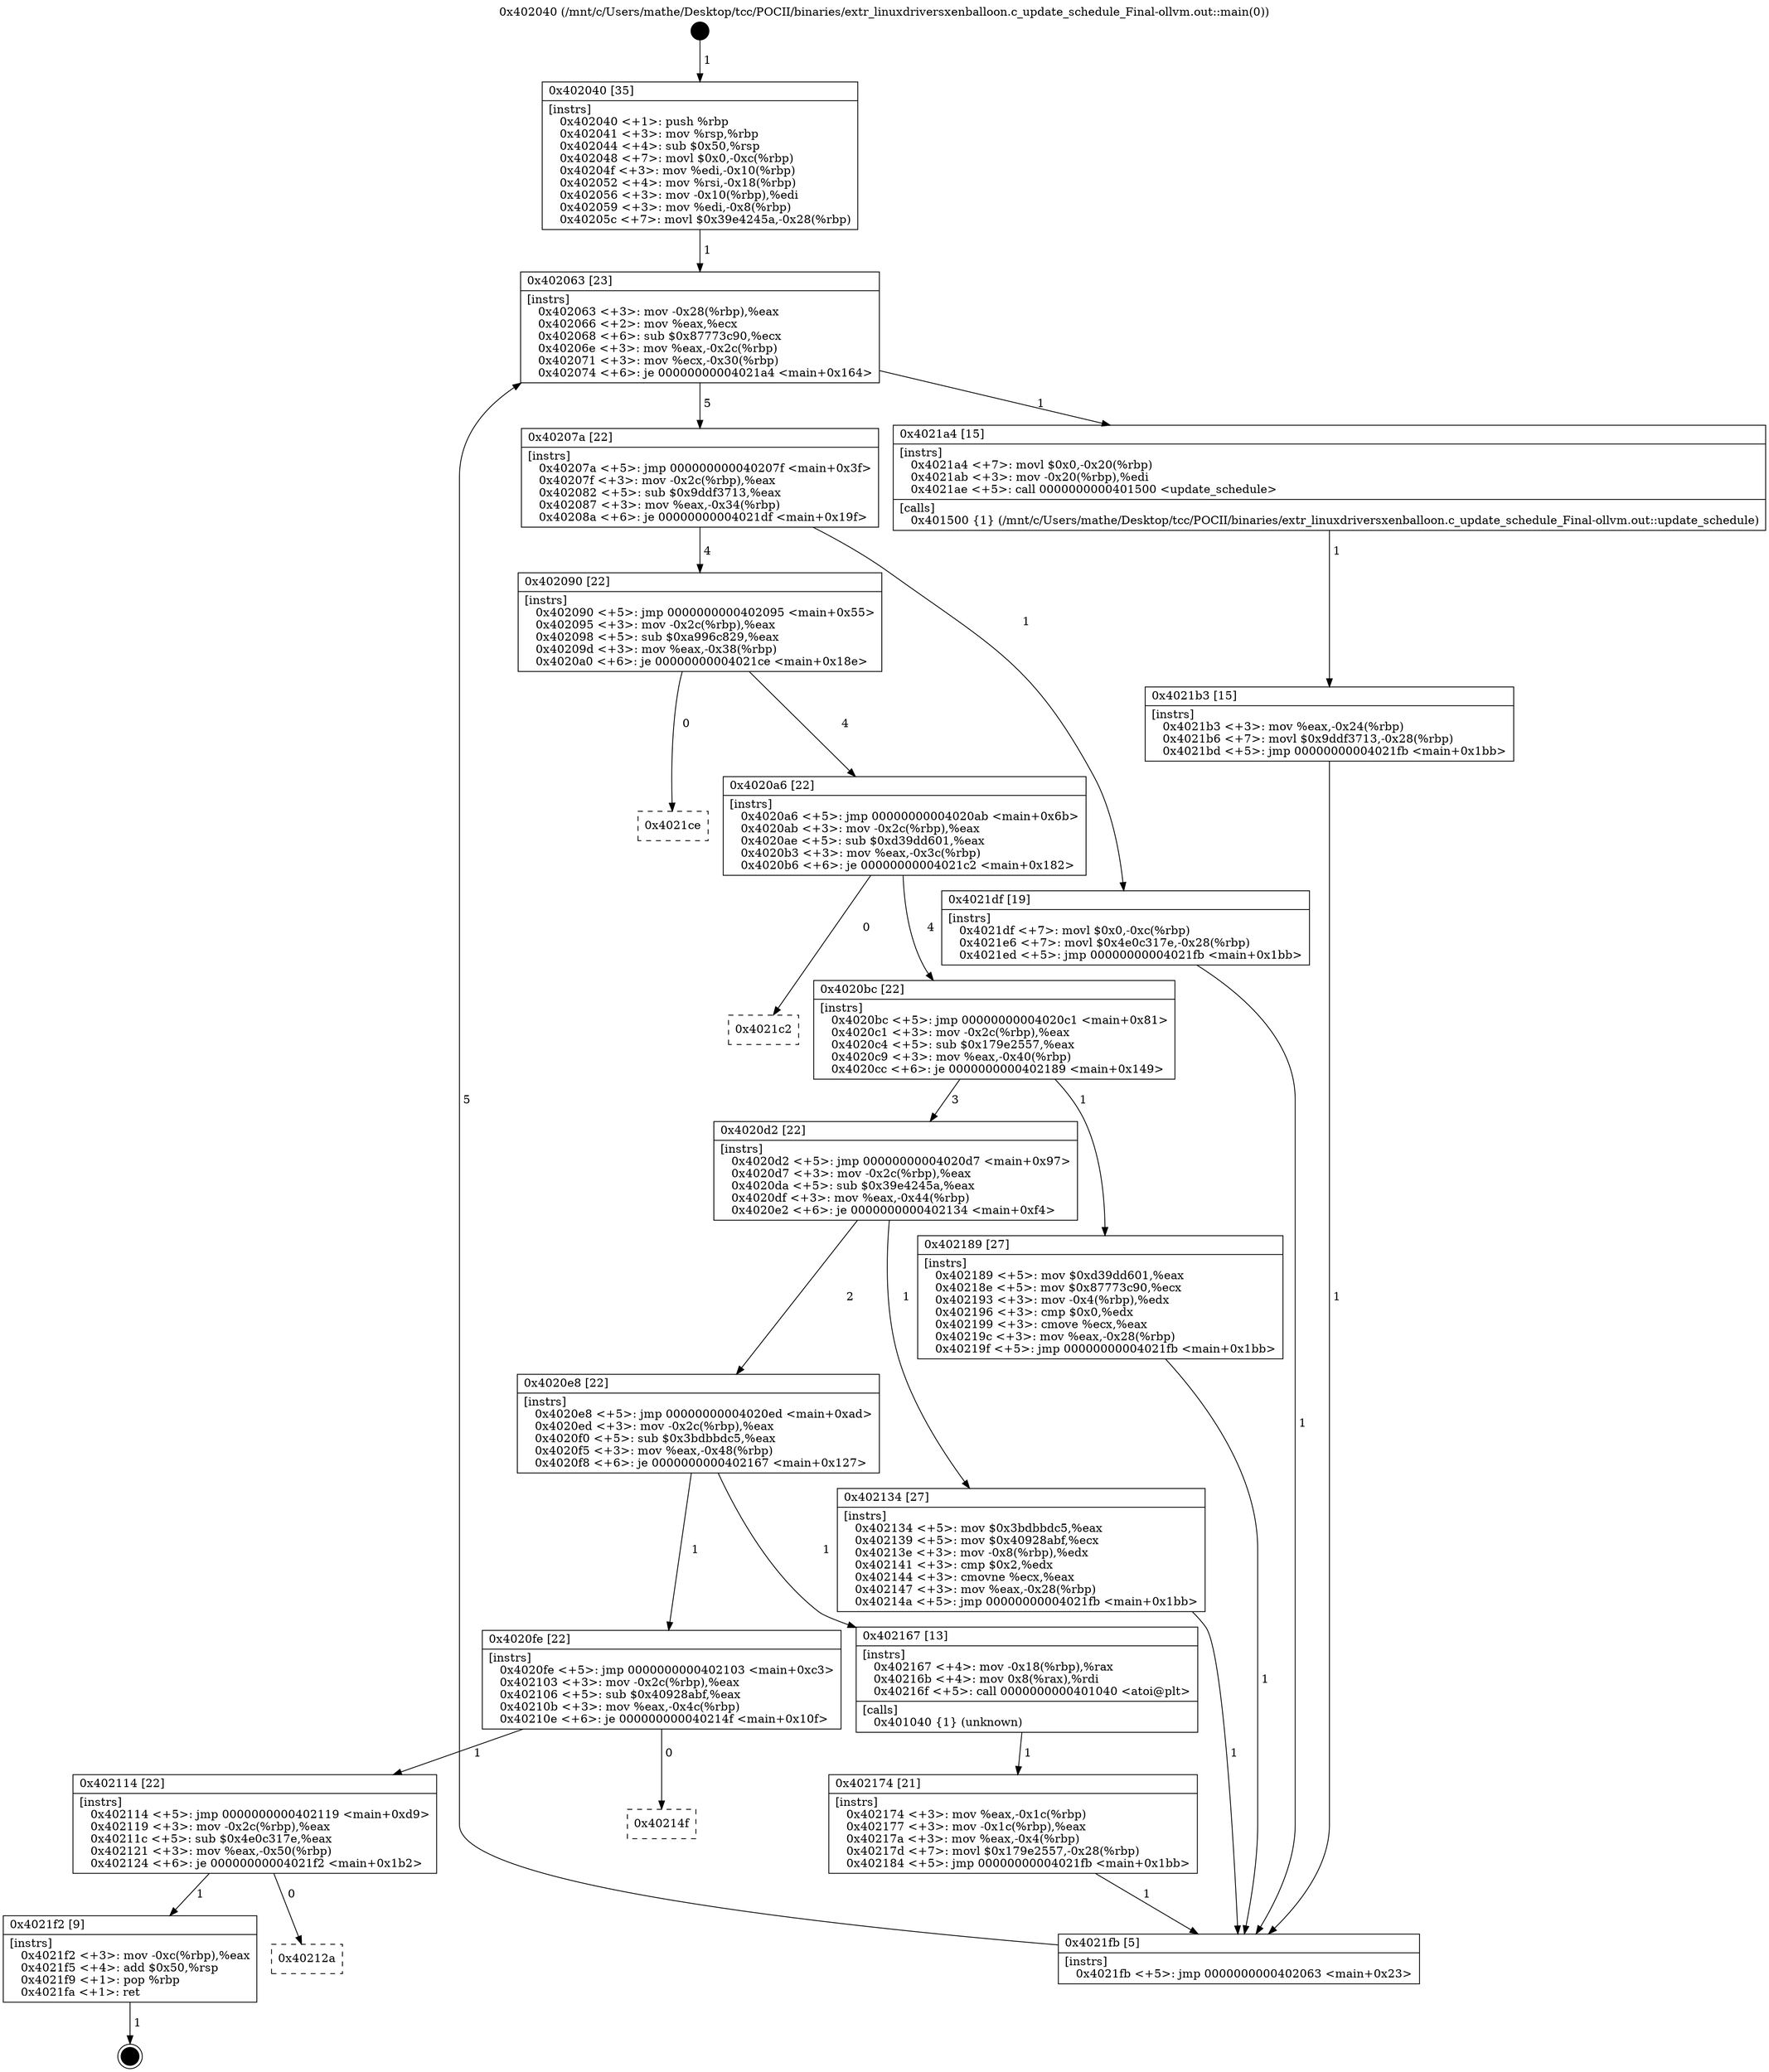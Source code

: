 digraph "0x402040" {
  label = "0x402040 (/mnt/c/Users/mathe/Desktop/tcc/POCII/binaries/extr_linuxdriversxenballoon.c_update_schedule_Final-ollvm.out::main(0))"
  labelloc = "t"
  node[shape=record]

  Entry [label="",width=0.3,height=0.3,shape=circle,fillcolor=black,style=filled]
  "0x402063" [label="{
     0x402063 [23]\l
     | [instrs]\l
     &nbsp;&nbsp;0x402063 \<+3\>: mov -0x28(%rbp),%eax\l
     &nbsp;&nbsp;0x402066 \<+2\>: mov %eax,%ecx\l
     &nbsp;&nbsp;0x402068 \<+6\>: sub $0x87773c90,%ecx\l
     &nbsp;&nbsp;0x40206e \<+3\>: mov %eax,-0x2c(%rbp)\l
     &nbsp;&nbsp;0x402071 \<+3\>: mov %ecx,-0x30(%rbp)\l
     &nbsp;&nbsp;0x402074 \<+6\>: je 00000000004021a4 \<main+0x164\>\l
  }"]
  "0x4021a4" [label="{
     0x4021a4 [15]\l
     | [instrs]\l
     &nbsp;&nbsp;0x4021a4 \<+7\>: movl $0x0,-0x20(%rbp)\l
     &nbsp;&nbsp;0x4021ab \<+3\>: mov -0x20(%rbp),%edi\l
     &nbsp;&nbsp;0x4021ae \<+5\>: call 0000000000401500 \<update_schedule\>\l
     | [calls]\l
     &nbsp;&nbsp;0x401500 \{1\} (/mnt/c/Users/mathe/Desktop/tcc/POCII/binaries/extr_linuxdriversxenballoon.c_update_schedule_Final-ollvm.out::update_schedule)\l
  }"]
  "0x40207a" [label="{
     0x40207a [22]\l
     | [instrs]\l
     &nbsp;&nbsp;0x40207a \<+5\>: jmp 000000000040207f \<main+0x3f\>\l
     &nbsp;&nbsp;0x40207f \<+3\>: mov -0x2c(%rbp),%eax\l
     &nbsp;&nbsp;0x402082 \<+5\>: sub $0x9ddf3713,%eax\l
     &nbsp;&nbsp;0x402087 \<+3\>: mov %eax,-0x34(%rbp)\l
     &nbsp;&nbsp;0x40208a \<+6\>: je 00000000004021df \<main+0x19f\>\l
  }"]
  Exit [label="",width=0.3,height=0.3,shape=circle,fillcolor=black,style=filled,peripheries=2]
  "0x4021df" [label="{
     0x4021df [19]\l
     | [instrs]\l
     &nbsp;&nbsp;0x4021df \<+7\>: movl $0x0,-0xc(%rbp)\l
     &nbsp;&nbsp;0x4021e6 \<+7\>: movl $0x4e0c317e,-0x28(%rbp)\l
     &nbsp;&nbsp;0x4021ed \<+5\>: jmp 00000000004021fb \<main+0x1bb\>\l
  }"]
  "0x402090" [label="{
     0x402090 [22]\l
     | [instrs]\l
     &nbsp;&nbsp;0x402090 \<+5\>: jmp 0000000000402095 \<main+0x55\>\l
     &nbsp;&nbsp;0x402095 \<+3\>: mov -0x2c(%rbp),%eax\l
     &nbsp;&nbsp;0x402098 \<+5\>: sub $0xa996c829,%eax\l
     &nbsp;&nbsp;0x40209d \<+3\>: mov %eax,-0x38(%rbp)\l
     &nbsp;&nbsp;0x4020a0 \<+6\>: je 00000000004021ce \<main+0x18e\>\l
  }"]
  "0x40212a" [label="{
     0x40212a\l
  }", style=dashed]
  "0x4021ce" [label="{
     0x4021ce\l
  }", style=dashed]
  "0x4020a6" [label="{
     0x4020a6 [22]\l
     | [instrs]\l
     &nbsp;&nbsp;0x4020a6 \<+5\>: jmp 00000000004020ab \<main+0x6b\>\l
     &nbsp;&nbsp;0x4020ab \<+3\>: mov -0x2c(%rbp),%eax\l
     &nbsp;&nbsp;0x4020ae \<+5\>: sub $0xd39dd601,%eax\l
     &nbsp;&nbsp;0x4020b3 \<+3\>: mov %eax,-0x3c(%rbp)\l
     &nbsp;&nbsp;0x4020b6 \<+6\>: je 00000000004021c2 \<main+0x182\>\l
  }"]
  "0x4021f2" [label="{
     0x4021f2 [9]\l
     | [instrs]\l
     &nbsp;&nbsp;0x4021f2 \<+3\>: mov -0xc(%rbp),%eax\l
     &nbsp;&nbsp;0x4021f5 \<+4\>: add $0x50,%rsp\l
     &nbsp;&nbsp;0x4021f9 \<+1\>: pop %rbp\l
     &nbsp;&nbsp;0x4021fa \<+1\>: ret\l
  }"]
  "0x4021c2" [label="{
     0x4021c2\l
  }", style=dashed]
  "0x4020bc" [label="{
     0x4020bc [22]\l
     | [instrs]\l
     &nbsp;&nbsp;0x4020bc \<+5\>: jmp 00000000004020c1 \<main+0x81\>\l
     &nbsp;&nbsp;0x4020c1 \<+3\>: mov -0x2c(%rbp),%eax\l
     &nbsp;&nbsp;0x4020c4 \<+5\>: sub $0x179e2557,%eax\l
     &nbsp;&nbsp;0x4020c9 \<+3\>: mov %eax,-0x40(%rbp)\l
     &nbsp;&nbsp;0x4020cc \<+6\>: je 0000000000402189 \<main+0x149\>\l
  }"]
  "0x402114" [label="{
     0x402114 [22]\l
     | [instrs]\l
     &nbsp;&nbsp;0x402114 \<+5\>: jmp 0000000000402119 \<main+0xd9\>\l
     &nbsp;&nbsp;0x402119 \<+3\>: mov -0x2c(%rbp),%eax\l
     &nbsp;&nbsp;0x40211c \<+5\>: sub $0x4e0c317e,%eax\l
     &nbsp;&nbsp;0x402121 \<+3\>: mov %eax,-0x50(%rbp)\l
     &nbsp;&nbsp;0x402124 \<+6\>: je 00000000004021f2 \<main+0x1b2\>\l
  }"]
  "0x402189" [label="{
     0x402189 [27]\l
     | [instrs]\l
     &nbsp;&nbsp;0x402189 \<+5\>: mov $0xd39dd601,%eax\l
     &nbsp;&nbsp;0x40218e \<+5\>: mov $0x87773c90,%ecx\l
     &nbsp;&nbsp;0x402193 \<+3\>: mov -0x4(%rbp),%edx\l
     &nbsp;&nbsp;0x402196 \<+3\>: cmp $0x0,%edx\l
     &nbsp;&nbsp;0x402199 \<+3\>: cmove %ecx,%eax\l
     &nbsp;&nbsp;0x40219c \<+3\>: mov %eax,-0x28(%rbp)\l
     &nbsp;&nbsp;0x40219f \<+5\>: jmp 00000000004021fb \<main+0x1bb\>\l
  }"]
  "0x4020d2" [label="{
     0x4020d2 [22]\l
     | [instrs]\l
     &nbsp;&nbsp;0x4020d2 \<+5\>: jmp 00000000004020d7 \<main+0x97\>\l
     &nbsp;&nbsp;0x4020d7 \<+3\>: mov -0x2c(%rbp),%eax\l
     &nbsp;&nbsp;0x4020da \<+5\>: sub $0x39e4245a,%eax\l
     &nbsp;&nbsp;0x4020df \<+3\>: mov %eax,-0x44(%rbp)\l
     &nbsp;&nbsp;0x4020e2 \<+6\>: je 0000000000402134 \<main+0xf4\>\l
  }"]
  "0x40214f" [label="{
     0x40214f\l
  }", style=dashed]
  "0x402134" [label="{
     0x402134 [27]\l
     | [instrs]\l
     &nbsp;&nbsp;0x402134 \<+5\>: mov $0x3bdbbdc5,%eax\l
     &nbsp;&nbsp;0x402139 \<+5\>: mov $0x40928abf,%ecx\l
     &nbsp;&nbsp;0x40213e \<+3\>: mov -0x8(%rbp),%edx\l
     &nbsp;&nbsp;0x402141 \<+3\>: cmp $0x2,%edx\l
     &nbsp;&nbsp;0x402144 \<+3\>: cmovne %ecx,%eax\l
     &nbsp;&nbsp;0x402147 \<+3\>: mov %eax,-0x28(%rbp)\l
     &nbsp;&nbsp;0x40214a \<+5\>: jmp 00000000004021fb \<main+0x1bb\>\l
  }"]
  "0x4020e8" [label="{
     0x4020e8 [22]\l
     | [instrs]\l
     &nbsp;&nbsp;0x4020e8 \<+5\>: jmp 00000000004020ed \<main+0xad\>\l
     &nbsp;&nbsp;0x4020ed \<+3\>: mov -0x2c(%rbp),%eax\l
     &nbsp;&nbsp;0x4020f0 \<+5\>: sub $0x3bdbbdc5,%eax\l
     &nbsp;&nbsp;0x4020f5 \<+3\>: mov %eax,-0x48(%rbp)\l
     &nbsp;&nbsp;0x4020f8 \<+6\>: je 0000000000402167 \<main+0x127\>\l
  }"]
  "0x4021fb" [label="{
     0x4021fb [5]\l
     | [instrs]\l
     &nbsp;&nbsp;0x4021fb \<+5\>: jmp 0000000000402063 \<main+0x23\>\l
  }"]
  "0x402040" [label="{
     0x402040 [35]\l
     | [instrs]\l
     &nbsp;&nbsp;0x402040 \<+1\>: push %rbp\l
     &nbsp;&nbsp;0x402041 \<+3\>: mov %rsp,%rbp\l
     &nbsp;&nbsp;0x402044 \<+4\>: sub $0x50,%rsp\l
     &nbsp;&nbsp;0x402048 \<+7\>: movl $0x0,-0xc(%rbp)\l
     &nbsp;&nbsp;0x40204f \<+3\>: mov %edi,-0x10(%rbp)\l
     &nbsp;&nbsp;0x402052 \<+4\>: mov %rsi,-0x18(%rbp)\l
     &nbsp;&nbsp;0x402056 \<+3\>: mov -0x10(%rbp),%edi\l
     &nbsp;&nbsp;0x402059 \<+3\>: mov %edi,-0x8(%rbp)\l
     &nbsp;&nbsp;0x40205c \<+7\>: movl $0x39e4245a,-0x28(%rbp)\l
  }"]
  "0x4021b3" [label="{
     0x4021b3 [15]\l
     | [instrs]\l
     &nbsp;&nbsp;0x4021b3 \<+3\>: mov %eax,-0x24(%rbp)\l
     &nbsp;&nbsp;0x4021b6 \<+7\>: movl $0x9ddf3713,-0x28(%rbp)\l
     &nbsp;&nbsp;0x4021bd \<+5\>: jmp 00000000004021fb \<main+0x1bb\>\l
  }"]
  "0x402167" [label="{
     0x402167 [13]\l
     | [instrs]\l
     &nbsp;&nbsp;0x402167 \<+4\>: mov -0x18(%rbp),%rax\l
     &nbsp;&nbsp;0x40216b \<+4\>: mov 0x8(%rax),%rdi\l
     &nbsp;&nbsp;0x40216f \<+5\>: call 0000000000401040 \<atoi@plt\>\l
     | [calls]\l
     &nbsp;&nbsp;0x401040 \{1\} (unknown)\l
  }"]
  "0x4020fe" [label="{
     0x4020fe [22]\l
     | [instrs]\l
     &nbsp;&nbsp;0x4020fe \<+5\>: jmp 0000000000402103 \<main+0xc3\>\l
     &nbsp;&nbsp;0x402103 \<+3\>: mov -0x2c(%rbp),%eax\l
     &nbsp;&nbsp;0x402106 \<+5\>: sub $0x40928abf,%eax\l
     &nbsp;&nbsp;0x40210b \<+3\>: mov %eax,-0x4c(%rbp)\l
     &nbsp;&nbsp;0x40210e \<+6\>: je 000000000040214f \<main+0x10f\>\l
  }"]
  "0x402174" [label="{
     0x402174 [21]\l
     | [instrs]\l
     &nbsp;&nbsp;0x402174 \<+3\>: mov %eax,-0x1c(%rbp)\l
     &nbsp;&nbsp;0x402177 \<+3\>: mov -0x1c(%rbp),%eax\l
     &nbsp;&nbsp;0x40217a \<+3\>: mov %eax,-0x4(%rbp)\l
     &nbsp;&nbsp;0x40217d \<+7\>: movl $0x179e2557,-0x28(%rbp)\l
     &nbsp;&nbsp;0x402184 \<+5\>: jmp 00000000004021fb \<main+0x1bb\>\l
  }"]
  Entry -> "0x402040" [label=" 1"]
  "0x402063" -> "0x4021a4" [label=" 1"]
  "0x402063" -> "0x40207a" [label=" 5"]
  "0x4021f2" -> Exit [label=" 1"]
  "0x40207a" -> "0x4021df" [label=" 1"]
  "0x40207a" -> "0x402090" [label=" 4"]
  "0x402114" -> "0x40212a" [label=" 0"]
  "0x402090" -> "0x4021ce" [label=" 0"]
  "0x402090" -> "0x4020a6" [label=" 4"]
  "0x402114" -> "0x4021f2" [label=" 1"]
  "0x4020a6" -> "0x4021c2" [label=" 0"]
  "0x4020a6" -> "0x4020bc" [label=" 4"]
  "0x4020fe" -> "0x402114" [label=" 1"]
  "0x4020bc" -> "0x402189" [label=" 1"]
  "0x4020bc" -> "0x4020d2" [label=" 3"]
  "0x4020fe" -> "0x40214f" [label=" 0"]
  "0x4020d2" -> "0x402134" [label=" 1"]
  "0x4020d2" -> "0x4020e8" [label=" 2"]
  "0x402134" -> "0x4021fb" [label=" 1"]
  "0x402040" -> "0x402063" [label=" 1"]
  "0x4021fb" -> "0x402063" [label=" 5"]
  "0x4021df" -> "0x4021fb" [label=" 1"]
  "0x4020e8" -> "0x402167" [label=" 1"]
  "0x4020e8" -> "0x4020fe" [label=" 1"]
  "0x402167" -> "0x402174" [label=" 1"]
  "0x402174" -> "0x4021fb" [label=" 1"]
  "0x402189" -> "0x4021fb" [label=" 1"]
  "0x4021a4" -> "0x4021b3" [label=" 1"]
  "0x4021b3" -> "0x4021fb" [label=" 1"]
}
